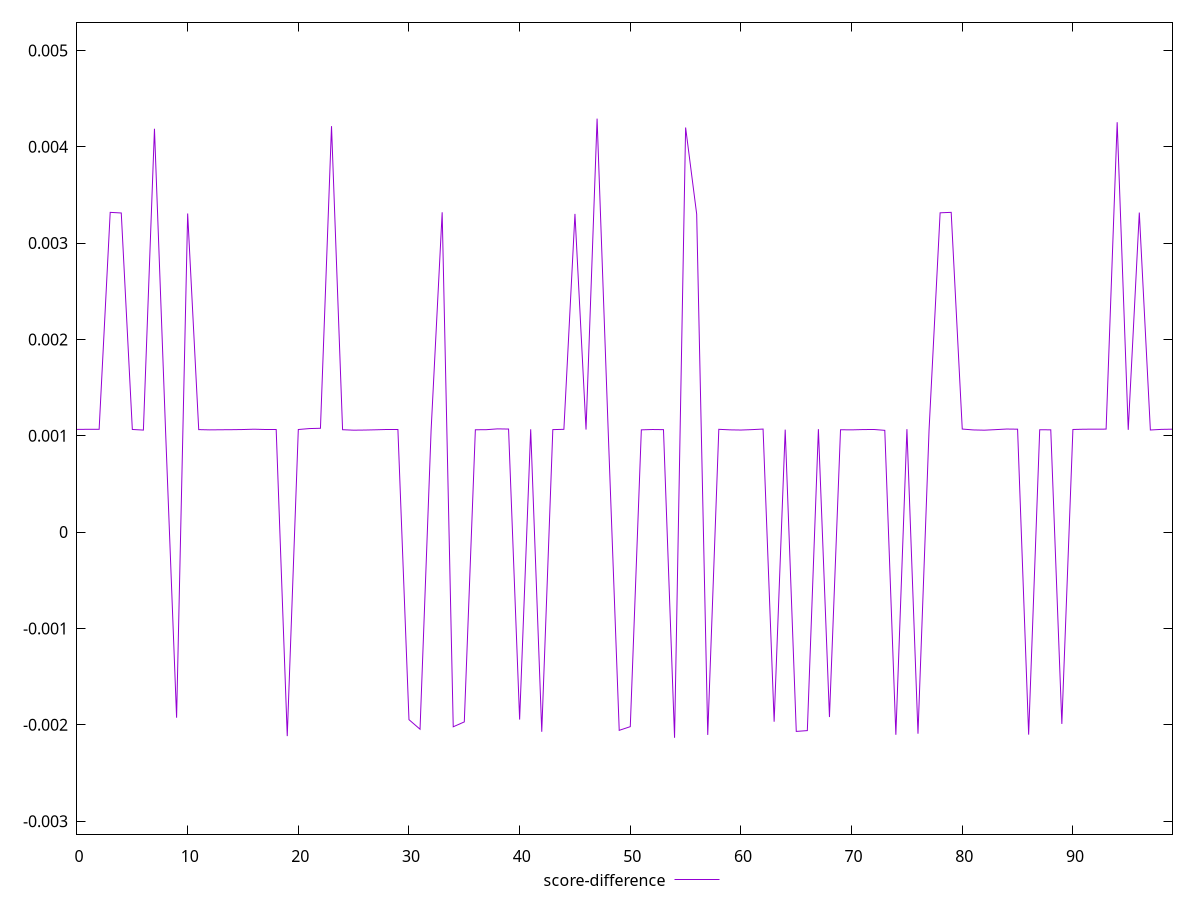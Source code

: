 reset

$scoreDifference <<EOF
0 0.0010659945512079272
1 0.001067121950939054
2 0.001066764788762442
3 0.003318798345467
4 0.0033123341269314377
5 0.0010653089736878396
6 0.001059030651256787
7 0.004186615491529655
8 0.0010628967107759735
9 -0.0019262540861179067
10 0.003306791632544215
11 0.0010638068549078117
12 0.0010611608150399299
13 0.001062345397888853
14 0.001063190374066325
15 0.001064754404407564
16 0.0010680625306664915
17 0.0010650572041077666
18 0.0010647042509293048
19 -0.002117508985804095
20 0.0010648703624784872
21 0.001074657845463789
22 0.0010777260959776713
23 0.004213286434185726
24 0.0010627349696783472
25 0.001057974350619939
26 0.0010593244147706349
27 0.0010619596088848882
28 0.0010651846941729382
29 0.001064942150880821
30 -0.0019465790820734075
31 -0.0020460177250781753
32 0.00105687401682375
33 0.0033192472769220105
34 -0.002020613595112186
35 -0.0019699125175209886
36 0.0010621708610305536
37 0.0010631462516812462
38 0.0010715583554976593
39 0.0010695660050250577
40 -0.0019461067161021806
41 0.001066892895786431
42 -0.002072354342273819
43 0.00106386065477726
44 0.0010667961232078138
45 0.0033027767791099505
46 0.001064329767338723
47 0.004291487847527087
48 0.0010630658238499624
49 -0.0020575512576883614
50 -0.0020192084834171897
51 0.0010614573251318538
52 0.0010648514956272948
53 0.0010634151441780704
54 -0.002134785129570549
55 0.0041993968754319155
56 0.0033005481996095654
57 -0.0021049793492955438
58 0.0010669071818303344
59 0.0010614302418623378
60 0.0010594761329418834
61 0.0010637627129777005
62 0.0010695415341039904
63 -0.001967968170778267
64 0.001063921354561237
65 -0.0020685878076496245
66 -0.002060214740539079
67 0.0010688915952727918
68 -0.0019193843592117954
69 0.0010623265652258684
70 0.0010612337892059731
71 0.00106423087262697
72 0.0010653075927433697
73 0.0010562811881471568
74 -0.0021037022795196147
75 0.0010686276438183206
76 -0.00209237299987608
77 0.0010591227607286147
78 0.0033141350944103642
79 0.003318914611234347
80 0.001069626953329017
81 0.0010606299172200018
82 0.0010579216940920233
83 0.0010635254740782862
84 0.001069834751576293
85 0.0010683757366066748
86 -0.00210205983727052
87 0.0010625038779611407
88 0.0010615046073594314
89 -0.001990509022093079
90 0.0010652302620421938
91 0.0010679679830128963
92 0.0010684638528346557
93 0.0010688588293608081
94 0.004254182492948511
95 0.0010612108409416843
96 0.003316449982606051
97 0.0010597975002597515
98 0.001066293474528468
99 0.0010682617934854033
EOF

set key outside below
set xrange [0:99]
set yrange [-0.003134785129570549:0.005291487847527087]
set trange [-0.003134785129570549:0.005291487847527087]
set terminal svg size 640, 500 enhanced background rgb 'white'
set output "reprap/interactive/samples/pages+cached+noexternal+nofonts/score-difference/values.svg"

plot $scoreDifference title "score-difference" with line

reset

